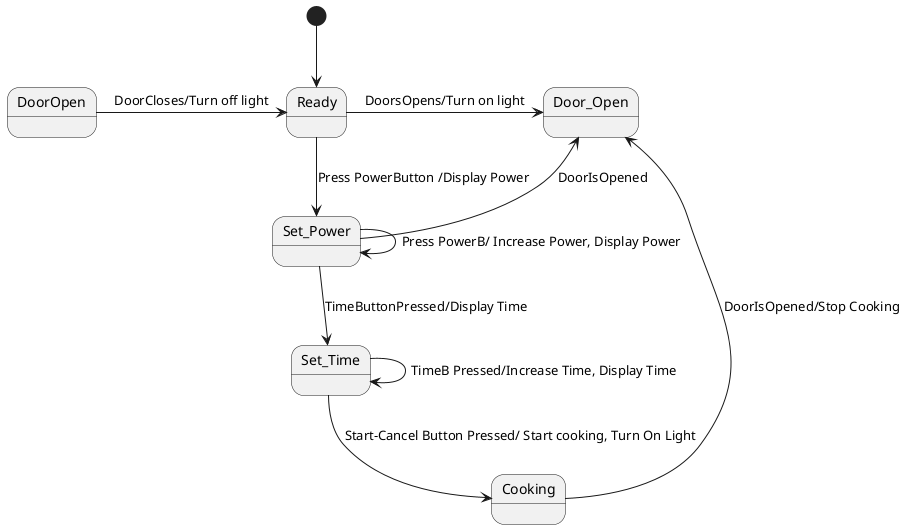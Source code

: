 @startuml
[*] --> Ready
Ready -right-> Door_Open : DoorsOpens/Turn on light
DoorOpen -> Ready : DoorCloses/Turn off light
Ready -down-> Set_Power : Press PowerButton /Display Power
Set_Power -> Set_Power : Press PowerB/ Increase Power, Display Power
Set_Power -down-> Set_Time : TimeButtonPressed/Display Time
Set_Time -> Set_Time : TimeB Pressed/Increase Time, Display Time
Set_Time -down-> Cooking : Start-Cancel Button Pressed/ Start cooking, Turn On Light
Set_Power -up-> Door_Open : DoorIsOpened
Cooking -> Door_Open : DoorIsOpened/Stop Cooking 
@enduml